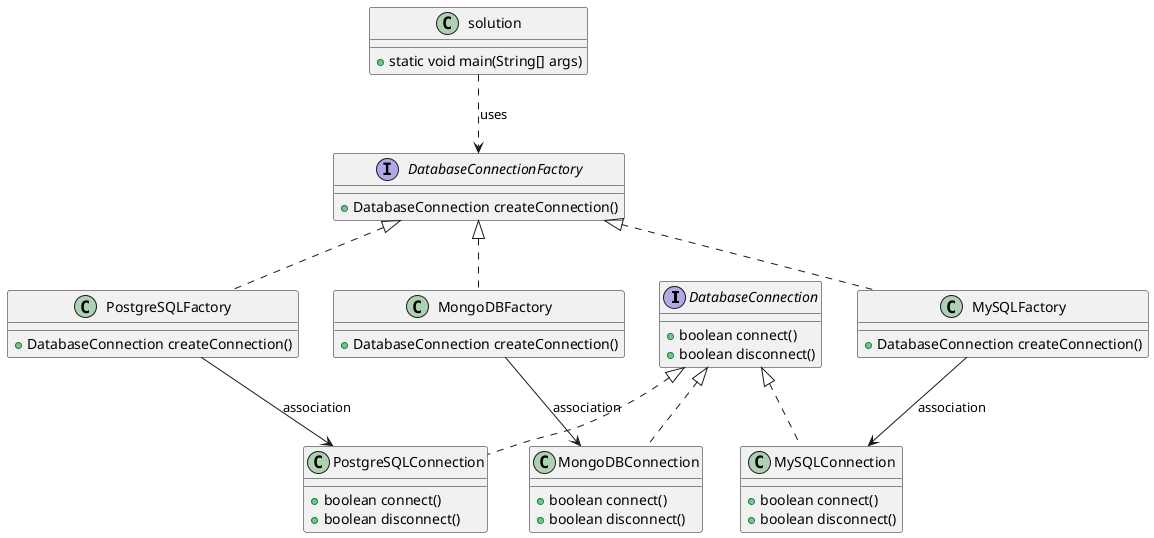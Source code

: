 @startuml

interface DatabaseConnection {
    + boolean connect()
    + boolean disconnect()
}

class PostgreSQLConnection implements DatabaseConnection {
    + boolean connect()
    + boolean disconnect()
}

class MySQLConnection implements DatabaseConnection {
    + boolean connect()
    + boolean disconnect()
}

class MongoDBConnection implements DatabaseConnection {
    + boolean connect()
    + boolean disconnect()
}

interface DatabaseConnectionFactory {
    + DatabaseConnection createConnection()
}

class PostgreSQLFactory implements DatabaseConnectionFactory {
    + DatabaseConnection createConnection()
}

class MySQLFactory implements DatabaseConnectionFactory {
    + DatabaseConnection createConnection()
}

class MongoDBFactory implements DatabaseConnectionFactory {
    + DatabaseConnection createConnection()
}

class solution {
    + static void main(String[] args)
}

PostgreSQLFactory --> PostgreSQLConnection : "association"
MySQLFactory --> MySQLConnection : "association"
MongoDBFactory --> MongoDBConnection : "association"

solution ..> DatabaseConnectionFactory : "uses"

@enduml
